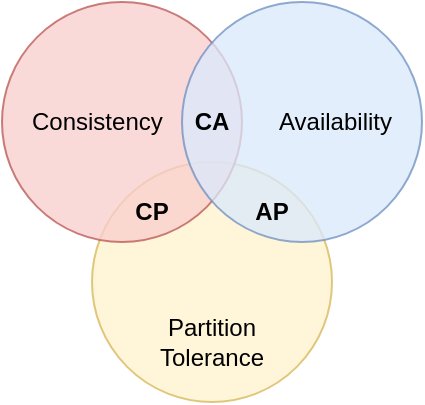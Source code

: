 <mxfile>
    <diagram id="rReh8qG5m7tQL1wDf64W" name="Page-1">
        <mxGraphModel dx="429" dy="759" grid="1" gridSize="10" guides="1" tooltips="1" connect="1" arrows="1" fold="1" page="1" pageScale="1" pageWidth="850" pageHeight="1100" math="0" shadow="0">
            <root>
                <mxCell id="0"/>
                <mxCell id="1" parent="0"/>
                <mxCell id="3" value="Partition&lt;br style=&quot;font-size: 12px;&quot;&gt;Tolerance" style="ellipse;whiteSpace=wrap;html=1;fillStyle=auto;fillColor=#fff2cc;strokeColor=#d6b656;opacity=75;fontStyle=0;fontSize=12;verticalAlign=bottom;spacing=15;" parent="1" vertex="1">
                    <mxGeometry x="100" y="160" width="120" height="120" as="geometry"/>
                </mxCell>
                <mxCell id="4" value="Consistency" style="ellipse;whiteSpace=wrap;html=1;fillStyle=auto;fillColor=#f8cecc;strokeColor=#b85450;opacity=75;fontStyle=0;fontSize=12;align=left;spacing=15;" parent="1" vertex="1">
                    <mxGeometry x="55" y="80" width="120" height="120" as="geometry"/>
                </mxCell>
                <mxCell id="2" value="Availability" style="ellipse;whiteSpace=wrap;html=1;fillStyle=auto;fillColor=#dae8fc;strokeColor=#6c8ebf;opacity=75;fontStyle=0;fontSize=12;align=right;spacing=15;" parent="1" vertex="1">
                    <mxGeometry x="145" y="80" width="120" height="120" as="geometry"/>
                </mxCell>
                <mxCell id="5" value="CA" style="text;html=1;strokeColor=none;fillColor=none;align=center;verticalAlign=middle;whiteSpace=wrap;rounded=0;fontSize=12;fontStyle=1" vertex="1" parent="1">
                    <mxGeometry x="130" y="125" width="60" height="30" as="geometry"/>
                </mxCell>
                <mxCell id="6" value="AP" style="text;html=1;strokeColor=none;fillColor=none;align=center;verticalAlign=middle;whiteSpace=wrap;rounded=0;fontSize=12;fontStyle=1" vertex="1" parent="1">
                    <mxGeometry x="160" y="170" width="60" height="30" as="geometry"/>
                </mxCell>
                <mxCell id="7" value="CP" style="text;html=1;strokeColor=none;fillColor=none;align=center;verticalAlign=middle;whiteSpace=wrap;rounded=0;fontSize=12;fontStyle=1" vertex="1" parent="1">
                    <mxGeometry x="100" y="170" width="60" height="30" as="geometry"/>
                </mxCell>
            </root>
        </mxGraphModel>
    </diagram>
</mxfile>
